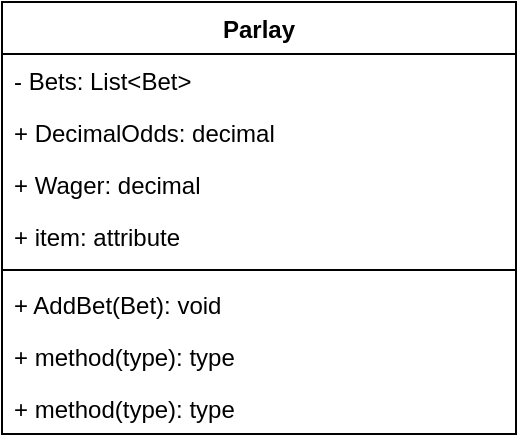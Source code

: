 <mxfile version="21.6.8" type="device" pages="3">
  <diagram name="Parlay" id="B1So3NL2Caof-eTsBA-9">
    <mxGraphModel dx="923" dy="988" grid="0" gridSize="10" guides="1" tooltips="1" connect="1" arrows="1" fold="1" page="1" pageScale="1" pageWidth="850" pageHeight="1100" background="none" math="0" shadow="0">
      <root>
        <mxCell id="0" />
        <mxCell id="1" parent="0" />
        <mxCell id="mXWrOZBpIng6gN12lOdS-1" value="Parlay" style="swimlane;fontStyle=1;align=center;verticalAlign=top;childLayout=stackLayout;horizontal=1;startSize=26;horizontalStack=0;resizeParent=1;resizeParentMax=0;resizeLast=0;collapsible=1;marginBottom=0;whiteSpace=wrap;html=1;" parent="1" vertex="1">
          <mxGeometry x="297" y="100" width="257" height="216" as="geometry" />
        </mxCell>
        <mxCell id="mXWrOZBpIng6gN12lOdS-6" value="- Bets: List&amp;lt;Bet&amp;gt;" style="text;strokeColor=none;fillColor=none;align=left;verticalAlign=top;spacingLeft=4;spacingRight=4;overflow=hidden;rotatable=0;points=[[0,0.5],[1,0.5]];portConstraint=eastwest;whiteSpace=wrap;html=1;" parent="mXWrOZBpIng6gN12lOdS-1" vertex="1">
          <mxGeometry y="26" width="257" height="26" as="geometry" />
        </mxCell>
        <mxCell id="mXWrOZBpIng6gN12lOdS-2" value="+ DecimalOdds: decimal" style="text;strokeColor=none;fillColor=none;align=left;verticalAlign=top;spacingLeft=4;spacingRight=4;overflow=hidden;rotatable=0;points=[[0,0.5],[1,0.5]];portConstraint=eastwest;whiteSpace=wrap;html=1;" parent="mXWrOZBpIng6gN12lOdS-1" vertex="1">
          <mxGeometry y="52" width="257" height="26" as="geometry" />
        </mxCell>
        <mxCell id="mXWrOZBpIng6gN12lOdS-5" value="+ Wager: decimal" style="text;strokeColor=none;fillColor=none;align=left;verticalAlign=top;spacingLeft=4;spacingRight=4;overflow=hidden;rotatable=0;points=[[0,0.5],[1,0.5]];portConstraint=eastwest;whiteSpace=wrap;html=1;" parent="mXWrOZBpIng6gN12lOdS-1" vertex="1">
          <mxGeometry y="78" width="257" height="26" as="geometry" />
        </mxCell>
        <mxCell id="mXWrOZBpIng6gN12lOdS-7" value="+ item: attribute" style="text;strokeColor=none;fillColor=none;align=left;verticalAlign=top;spacingLeft=4;spacingRight=4;overflow=hidden;rotatable=0;points=[[0,0.5],[1,0.5]];portConstraint=eastwest;whiteSpace=wrap;html=1;" parent="mXWrOZBpIng6gN12lOdS-1" vertex="1">
          <mxGeometry y="104" width="257" height="26" as="geometry" />
        </mxCell>
        <mxCell id="mXWrOZBpIng6gN12lOdS-3" value="" style="line;strokeWidth=1;fillColor=none;align=left;verticalAlign=middle;spacingTop=-1;spacingLeft=3;spacingRight=3;rotatable=0;labelPosition=right;points=[];portConstraint=eastwest;strokeColor=inherit;" parent="mXWrOZBpIng6gN12lOdS-1" vertex="1">
          <mxGeometry y="130" width="257" height="8" as="geometry" />
        </mxCell>
        <mxCell id="mXWrOZBpIng6gN12lOdS-4" value="+ AddBet(Bet): void" style="text;strokeColor=none;fillColor=none;align=left;verticalAlign=top;spacingLeft=4;spacingRight=4;overflow=hidden;rotatable=0;points=[[0,0.5],[1,0.5]];portConstraint=eastwest;whiteSpace=wrap;html=1;" parent="mXWrOZBpIng6gN12lOdS-1" vertex="1">
          <mxGeometry y="138" width="257" height="26" as="geometry" />
        </mxCell>
        <mxCell id="mXWrOZBpIng6gN12lOdS-8" value="+ method(type): type" style="text;strokeColor=none;fillColor=none;align=left;verticalAlign=top;spacingLeft=4;spacingRight=4;overflow=hidden;rotatable=0;points=[[0,0.5],[1,0.5]];portConstraint=eastwest;whiteSpace=wrap;html=1;" parent="mXWrOZBpIng6gN12lOdS-1" vertex="1">
          <mxGeometry y="164" width="257" height="26" as="geometry" />
        </mxCell>
        <mxCell id="mXWrOZBpIng6gN12lOdS-9" value="+ method(type): type" style="text;strokeColor=none;fillColor=none;align=left;verticalAlign=top;spacingLeft=4;spacingRight=4;overflow=hidden;rotatable=0;points=[[0,0.5],[1,0.5]];portConstraint=eastwest;whiteSpace=wrap;html=1;" parent="mXWrOZBpIng6gN12lOdS-1" vertex="1">
          <mxGeometry y="190" width="257" height="26" as="geometry" />
        </mxCell>
      </root>
    </mxGraphModel>
  </diagram>
  <diagram id="4b6uZbzOA6dy_5VZU9l5" name="Bet">
    <mxGraphModel dx="923" dy="988" grid="0" gridSize="10" guides="1" tooltips="1" connect="1" arrows="1" fold="1" page="1" pageScale="1" pageWidth="850" pageHeight="1100" math="0" shadow="0">
      <root>
        <mxCell id="0" />
        <mxCell id="1" parent="0" />
        <mxCell id="Gj3AgRM_eMUuYMDtLiwx-1" value="Bet" style="swimlane;fontStyle=1;align=center;verticalAlign=top;childLayout=stackLayout;horizontal=1;startSize=26;horizontalStack=0;resizeParent=1;resizeParentMax=0;resizeLast=0;collapsible=1;marginBottom=0;whiteSpace=wrap;html=1;" parent="1" vertex="1">
          <mxGeometry x="319" y="169" width="213" height="190" as="geometry" />
        </mxCell>
        <mxCell id="Gj3AgRM_eMUuYMDtLiwx-2" value="+ DecimalOdds: decimal" style="text;strokeColor=none;fillColor=none;align=left;verticalAlign=top;spacingLeft=4;spacingRight=4;overflow=hidden;rotatable=0;points=[[0,0.5],[1,0.5]];portConstraint=eastwest;whiteSpace=wrap;html=1;" parent="Gj3AgRM_eMUuYMDtLiwx-1" vertex="1">
          <mxGeometry y="26" width="213" height="26" as="geometry" />
        </mxCell>
        <mxCell id="Gj3AgRM_eMUuYMDtLiwx-5" value="+ Wager: decimal" style="text;strokeColor=none;fillColor=none;align=left;verticalAlign=top;spacingLeft=4;spacingRight=4;overflow=hidden;rotatable=0;points=[[0,0.5],[1,0.5]];portConstraint=eastwest;whiteSpace=wrap;html=1;" parent="Gj3AgRM_eMUuYMDtLiwx-1" vertex="1">
          <mxGeometry y="52" width="213" height="26" as="geometry" />
        </mxCell>
        <mxCell id="Gj3AgRM_eMUuYMDtLiwx-6" value="+ Payout: decimal" style="text;strokeColor=none;fillColor=none;align=left;verticalAlign=top;spacingLeft=4;spacingRight=4;overflow=hidden;rotatable=0;points=[[0,0.5],[1,0.5]];portConstraint=eastwest;whiteSpace=wrap;html=1;" parent="Gj3AgRM_eMUuYMDtLiwx-1" vertex="1">
          <mxGeometry y="78" width="213" height="26" as="geometry" />
        </mxCell>
        <mxCell id="Gj3AgRM_eMUuYMDtLiwx-3" value="" style="line;strokeWidth=1;fillColor=none;align=left;verticalAlign=middle;spacingTop=-1;spacingLeft=3;spacingRight=3;rotatable=0;labelPosition=right;points=[];portConstraint=eastwest;strokeColor=inherit;" parent="Gj3AgRM_eMUuYMDtLiwx-1" vertex="1">
          <mxGeometry y="104" width="213" height="8" as="geometry" />
        </mxCell>
        <mxCell id="Gj3AgRM_eMUuYMDtLiwx-4" value="+ method(type): type" style="text;strokeColor=none;fillColor=none;align=left;verticalAlign=top;spacingLeft=4;spacingRight=4;overflow=hidden;rotatable=0;points=[[0,0.5],[1,0.5]];portConstraint=eastwest;whiteSpace=wrap;html=1;" parent="Gj3AgRM_eMUuYMDtLiwx-1" vertex="1">
          <mxGeometry y="112" width="213" height="26" as="geometry" />
        </mxCell>
        <mxCell id="Gj3AgRM_eMUuYMDtLiwx-7" value="+ item: attribute" style="text;strokeColor=none;fillColor=none;align=left;verticalAlign=top;spacingLeft=4;spacingRight=4;overflow=hidden;rotatable=0;points=[[0,0.5],[1,0.5]];portConstraint=eastwest;whiteSpace=wrap;html=1;" parent="Gj3AgRM_eMUuYMDtLiwx-1" vertex="1">
          <mxGeometry y="138" width="213" height="26" as="geometry" />
        </mxCell>
        <mxCell id="Gj3AgRM_eMUuYMDtLiwx-8" value="+ item: attribute" style="text;strokeColor=none;fillColor=none;align=left;verticalAlign=top;spacingLeft=4;spacingRight=4;overflow=hidden;rotatable=0;points=[[0,0.5],[1,0.5]];portConstraint=eastwest;whiteSpace=wrap;html=1;" parent="Gj3AgRM_eMUuYMDtLiwx-1" vertex="1">
          <mxGeometry y="164" width="213" height="26" as="geometry" />
        </mxCell>
      </root>
    </mxGraphModel>
  </diagram>
  <diagram id="edCtQHoQ_tqJPDcIjl3k" name="Page-3">
    <mxGraphModel dx="5296" dy="659" grid="0" gridSize="10" guides="1" tooltips="1" connect="1" arrows="1" fold="1" page="1" pageScale="1" pageWidth="4681" pageHeight="3300" math="0" shadow="0">
      <root>
        <mxCell id="0" />
        <mxCell id="1" parent="0" />
        <mxCell id="HTESsjXgD58MRlcuuZan-1" value="HEAD" style="rounded=0;whiteSpace=wrap;html=1;" vertex="1" parent="1">
          <mxGeometry x="821" y="227" width="120" height="60" as="geometry" />
        </mxCell>
        <mxCell id="HTESsjXgD58MRlcuuZan-2" value="CLE" style="rounded=0;whiteSpace=wrap;html=1;" vertex="1" parent="1">
          <mxGeometry x="-304" y="425.5" width="120" height="60" as="geometry" />
        </mxCell>
        <mxCell id="HTESsjXgD58MRlcuuZan-3" value="TEN" style="rounded=0;whiteSpace=wrap;html=1;" vertex="1" parent="1">
          <mxGeometry x="1967" y="441" width="120" height="60" as="geometry" />
        </mxCell>
        <mxCell id="HTESsjXgD58MRlcuuZan-4" value="DEN" style="rounded=0;whiteSpace=wrap;html=1;" vertex="1" parent="1">
          <mxGeometry x="-1160" y="590.5" width="120" height="60" as="geometry" />
        </mxCell>
        <mxCell id="HTESsjXgD58MRlcuuZan-16" value="BUF" style="rounded=0;whiteSpace=wrap;html=1;" vertex="1" parent="1">
          <mxGeometry x="-1620.5" y="749" width="120" height="60" as="geometry" />
        </mxCell>
        <mxCell id="HTESsjXgD58MRlcuuZan-17" value="WAS" style="rounded=0;whiteSpace=wrap;html=1;" vertex="1" parent="1">
          <mxGeometry x="263.5" y="764.5" width="120" height="60" as="geometry" />
        </mxCell>
        <mxCell id="HTESsjXgD58MRlcuuZan-18" value="BUF" style="rounded=0;whiteSpace=wrap;html=1;" vertex="1" parent="1">
          <mxGeometry x="1512" y="774" width="120" height="60" as="geometry" />
        </mxCell>
        <mxCell id="HTESsjXgD58MRlcuuZan-19" value="WAS" style="rounded=0;whiteSpace=wrap;html=1;" vertex="1" parent="1">
          <mxGeometry x="2502" y="756" width="120" height="60" as="geometry" />
        </mxCell>
        <mxCell id="HTESsjXgD58MRlcuuZan-24" value="TEX" style="rounded=0;whiteSpace=wrap;html=1;" vertex="1" parent="1">
          <mxGeometry x="-2411" y="916.25" width="120" height="60" as="geometry" />
        </mxCell>
        <mxCell id="HTESsjXgD58MRlcuuZan-25" value="JAX" style="rounded=0;whiteSpace=wrap;html=1;" vertex="1" parent="1">
          <mxGeometry x="-914" y="907" width="120" height="60" as="geometry" />
        </mxCell>
        <mxCell id="HTESsjXgD58MRlcuuZan-26" value="TEX" style="rounded=0;whiteSpace=wrap;html=1;" vertex="1" parent="1">
          <mxGeometry x="140" y="910.5" width="120" height="60" as="geometry" />
        </mxCell>
        <mxCell id="HTESsjXgD58MRlcuuZan-27" value="JAX" style="rounded=0;whiteSpace=wrap;html=1;" vertex="1" parent="1">
          <mxGeometry x="387" y="910.5" width="120" height="60" as="geometry" />
        </mxCell>
        <mxCell id="HTESsjXgD58MRlcuuZan-28" value="TEX" style="rounded=0;whiteSpace=wrap;html=1;" vertex="1" parent="1">
          <mxGeometry x="1377" y="920" width="120" height="60" as="geometry" />
        </mxCell>
        <mxCell id="HTESsjXgD58MRlcuuZan-29" value="JAX" style="rounded=0;whiteSpace=wrap;html=1;" vertex="1" parent="1">
          <mxGeometry x="1624" y="920" width="120" height="60" as="geometry" />
        </mxCell>
        <mxCell id="HTESsjXgD58MRlcuuZan-30" value="TEX" style="rounded=0;whiteSpace=wrap;html=1;" vertex="1" parent="1">
          <mxGeometry x="2386" y="902" width="120" height="60" as="geometry" />
        </mxCell>
        <mxCell id="HTESsjXgD58MRlcuuZan-31" value="JAX" style="rounded=0;whiteSpace=wrap;html=1;" vertex="1" parent="1">
          <mxGeometry x="2633" y="902" width="120" height="60" as="geometry" />
        </mxCell>
        <mxCell id="HTESsjXgD58MRlcuuZan-32" value="ATL" style="rounded=0;whiteSpace=wrap;html=1;" vertex="1" parent="1">
          <mxGeometry x="-2811" y="1090.25" width="120" height="60" as="geometry" />
        </mxCell>
        <mxCell id="HTESsjXgD58MRlcuuZan-33" value="DET" style="rounded=0;whiteSpace=wrap;html=1;" vertex="1" parent="1">
          <mxGeometry x="-1996" y="1103.25" width="120" height="54.5" as="geometry" />
        </mxCell>
        <mxCell id="HTESsjXgD58MRlcuuZan-34" value="ATL" style="rounded=0;whiteSpace=wrap;html=1;" vertex="1" parent="1">
          <mxGeometry x="-1025" y="1075" width="120" height="60" as="geometry" />
        </mxCell>
        <mxCell id="HTESsjXgD58MRlcuuZan-35" value="DET" style="rounded=0;whiteSpace=wrap;html=1;" vertex="1" parent="1">
          <mxGeometry x="-812" y="1075" width="120" height="60" as="geometry" />
        </mxCell>
        <mxCell id="HTESsjXgD58MRlcuuZan-36" value="ATL" style="rounded=0;whiteSpace=wrap;html=1;" vertex="1" parent="1">
          <mxGeometry x="-50" y="1086.5" width="120" height="60" as="geometry" />
        </mxCell>
        <mxCell id="HTESsjXgD58MRlcuuZan-37" value="DET" style="rounded=0;whiteSpace=wrap;html=1;" vertex="1" parent="1">
          <mxGeometry x="163" y="1086.5" width="120" height="60" as="geometry" />
        </mxCell>
        <mxCell id="HTESsjXgD58MRlcuuZan-38" value="ATL" style="rounded=0;whiteSpace=wrap;html=1;" vertex="1" parent="1">
          <mxGeometry x="387" y="1086.5" width="120" height="60" as="geometry" />
        </mxCell>
        <mxCell id="HTESsjXgD58MRlcuuZan-39" value="DET" style="rounded=0;whiteSpace=wrap;html=1;" vertex="1" parent="1">
          <mxGeometry x="600" y="1086.5" width="120" height="60" as="geometry" />
        </mxCell>
        <mxCell id="HTESsjXgD58MRlcuuZan-40" value="ATL" style="rounded=0;whiteSpace=wrap;html=1;" vertex="1" parent="1">
          <mxGeometry x="1114" y="1093" width="120" height="60" as="geometry" />
        </mxCell>
        <mxCell id="HTESsjXgD58MRlcuuZan-41" value="DET" style="rounded=0;whiteSpace=wrap;html=1;" vertex="1" parent="1">
          <mxGeometry x="1327" y="1093" width="120" height="60" as="geometry" />
        </mxCell>
        <mxCell id="HTESsjXgD58MRlcuuZan-42" value="ATL" style="rounded=0;whiteSpace=wrap;html=1;" vertex="1" parent="1">
          <mxGeometry x="1653" y="1093" width="120" height="60" as="geometry" />
        </mxCell>
        <mxCell id="HTESsjXgD58MRlcuuZan-43" value="DET" style="rounded=0;whiteSpace=wrap;html=1;" vertex="1" parent="1">
          <mxGeometry x="1866" y="1093" width="120" height="60" as="geometry" />
        </mxCell>
        <mxCell id="HTESsjXgD58MRlcuuZan-47" value="ATL" style="rounded=0;whiteSpace=wrap;html=1;" vertex="1" parent="1">
          <mxGeometry x="2186" y="1093" width="120" height="60" as="geometry" />
        </mxCell>
        <mxCell id="HTESsjXgD58MRlcuuZan-48" value="DET" style="rounded=0;whiteSpace=wrap;html=1;" vertex="1" parent="1">
          <mxGeometry x="2399" y="1093" width="120" height="60" as="geometry" />
        </mxCell>
        <mxCell id="HTESsjXgD58MRlcuuZan-49" value="ATL" style="rounded=0;whiteSpace=wrap;html=1;" vertex="1" parent="1">
          <mxGeometry x="2633" y="1093" width="120" height="60" as="geometry" />
        </mxCell>
        <mxCell id="HTESsjXgD58MRlcuuZan-50" value="DET" style="rounded=0;whiteSpace=wrap;html=1;" vertex="1" parent="1">
          <mxGeometry x="2846" y="1093" width="120" height="60" as="geometry" />
        </mxCell>
        <mxCell id="HTESsjXgD58MRlcuuZan-51" value="MIA" style="rounded=0;whiteSpace=wrap;html=1;" vertex="1" parent="1">
          <mxGeometry x="-168" y="590.5" width="120" height="60" as="geometry" />
        </mxCell>
        <mxCell id="HTESsjXgD58MRlcuuZan-53" value="DEN" style="rounded=0;whiteSpace=wrap;html=1;" vertex="1" parent="1">
          <mxGeometry x="1831" y="604" width="120" height="60" as="geometry" />
        </mxCell>
        <mxCell id="HTESsjXgD58MRlcuuZan-54" value="MIA" style="rounded=0;whiteSpace=wrap;html=1;" vertex="1" parent="1">
          <mxGeometry x="2103" y="604" width="120" height="60" as="geometry" />
        </mxCell>
        <mxCell id="HTESsjXgD58MRlcuuZan-56" value="637 -&amp;nbsp;101573" style="text;html=1;strokeColor=none;fillColor=none;align=center;verticalAlign=middle;whiteSpace=wrap;rounded=0;" vertex="1" parent="1">
          <mxGeometry x="1655" y="2209" width="115" height="30" as="geometry" />
        </mxCell>
        <mxCell id="HTESsjXgD58MRlcuuZan-57" value="IND&amp;nbsp;" style="rounded=0;whiteSpace=wrap;html=1;" vertex="1" parent="1">
          <mxGeometry x="-3067" y="1256.75" width="120" height="60" as="geometry" />
        </mxCell>
        <mxCell id="HTESsjXgD58MRlcuuZan-58" value="BAL" style="rounded=0;whiteSpace=wrap;html=1;" vertex="1" parent="1">
          <mxGeometry x="-2908" y="1256.75" width="120" height="60" as="geometry" />
        </mxCell>
        <mxCell id="HTESsjXgD58MRlcuuZan-59" value="IND&amp;nbsp;" style="rounded=0;whiteSpace=wrap;html=1;" vertex="1" parent="1">
          <mxGeometry x="-2717" y="1256.75" width="120" height="60" as="geometry" />
        </mxCell>
        <mxCell id="HTESsjXgD58MRlcuuZan-60" value="BAL" style="rounded=0;whiteSpace=wrap;html=1;" vertex="1" parent="1">
          <mxGeometry x="-2556" y="1256.75" width="120" height="60" as="geometry" />
        </mxCell>
        <mxCell id="HTESsjXgD58MRlcuuZan-61" value="IND&amp;nbsp;" style="rounded=0;whiteSpace=wrap;html=1;" vertex="1" parent="1">
          <mxGeometry x="-2251.5" y="1254.25" width="120" height="60" as="geometry" />
        </mxCell>
        <mxCell id="HTESsjXgD58MRlcuuZan-62" value="BAL" style="rounded=0;whiteSpace=wrap;html=1;" vertex="1" parent="1">
          <mxGeometry x="-2092.5" y="1254.25" width="120" height="60" as="geometry" />
        </mxCell>
        <mxCell id="HTESsjXgD58MRlcuuZan-63" value="IND&amp;nbsp;" style="rounded=0;whiteSpace=wrap;html=1;" vertex="1" parent="1">
          <mxGeometry x="-1901.5" y="1254.25" width="120" height="60" as="geometry" />
        </mxCell>
        <mxCell id="HTESsjXgD58MRlcuuZan-64" value="BAL" style="rounded=0;whiteSpace=wrap;html=1;" vertex="1" parent="1">
          <mxGeometry x="-1740.5" y="1254.25" width="120" height="60" as="geometry" />
        </mxCell>
        <mxCell id="HTESsjXgD58MRlcuuZan-65" value="IND&amp;nbsp;" style="rounded=0;whiteSpace=wrap;html=1;" vertex="1" parent="1">
          <mxGeometry x="-1492" y="1256.75" width="120" height="60" as="geometry" />
        </mxCell>
        <mxCell id="HTESsjXgD58MRlcuuZan-66" value="BAL" style="rounded=0;whiteSpace=wrap;html=1;" vertex="1" parent="1">
          <mxGeometry x="-1333" y="1256.75" width="120" height="60" as="geometry" />
        </mxCell>
        <mxCell id="HTESsjXgD58MRlcuuZan-67" value="IND&amp;nbsp;" style="rounded=0;whiteSpace=wrap;html=1;" vertex="1" parent="1">
          <mxGeometry x="-1142" y="1256.75" width="120" height="60" as="geometry" />
        </mxCell>
        <mxCell id="HTESsjXgD58MRlcuuZan-68" value="BAL" style="rounded=0;whiteSpace=wrap;html=1;" vertex="1" parent="1">
          <mxGeometry x="-981" y="1256.75" width="120" height="60" as="geometry" />
        </mxCell>
        <mxCell id="HTESsjXgD58MRlcuuZan-69" value="IND&amp;nbsp;" style="rounded=0;whiteSpace=wrap;html=1;" vertex="1" parent="1">
          <mxGeometry x="-676.5" y="1254.25" width="120" height="60" as="geometry" />
        </mxCell>
        <mxCell id="HTESsjXgD58MRlcuuZan-70" value="BAL" style="rounded=0;whiteSpace=wrap;html=1;" vertex="1" parent="1">
          <mxGeometry x="-517.5" y="1254.25" width="120" height="60" as="geometry" />
        </mxCell>
        <mxCell id="HTESsjXgD58MRlcuuZan-71" value="IND&amp;nbsp;" style="rounded=0;whiteSpace=wrap;html=1;" vertex="1" parent="1">
          <mxGeometry x="-326.5" y="1254.25" width="120" height="60" as="geometry" />
        </mxCell>
        <mxCell id="HTESsjXgD58MRlcuuZan-72" value="BAL" style="rounded=0;whiteSpace=wrap;html=1;" vertex="1" parent="1">
          <mxGeometry x="-165.5" y="1254.25" width="120" height="60" as="geometry" />
        </mxCell>
        <mxCell id="HTESsjXgD58MRlcuuZan-73" value="6 games = 64 bets" style="text;html=1;strokeColor=none;fillColor=none;align=center;verticalAlign=middle;whiteSpace=wrap;rounded=0;" vertex="1" parent="1">
          <mxGeometry x="1654" y="2160" width="113" height="30" as="geometry" />
        </mxCell>
        <mxCell id="HTESsjXgD58MRlcuuZan-74" value="5 games = 16 bets" style="text;html=1;strokeColor=none;fillColor=none;align=center;verticalAlign=middle;whiteSpace=wrap;rounded=0;" vertex="1" parent="1">
          <mxGeometry x="1638" y="2040" width="129" height="30" as="geometry" />
        </mxCell>
        <mxCell id="HTESsjXgD58MRlcuuZan-75" value="488 - 24698" style="text;html=1;strokeColor=none;fillColor=none;align=center;verticalAlign=middle;whiteSpace=wrap;rounded=0;" vertex="1" parent="1">
          <mxGeometry x="1654" y="2076" width="101" height="30" as="geometry" />
        </mxCell>
      </root>
    </mxGraphModel>
  </diagram>
</mxfile>
